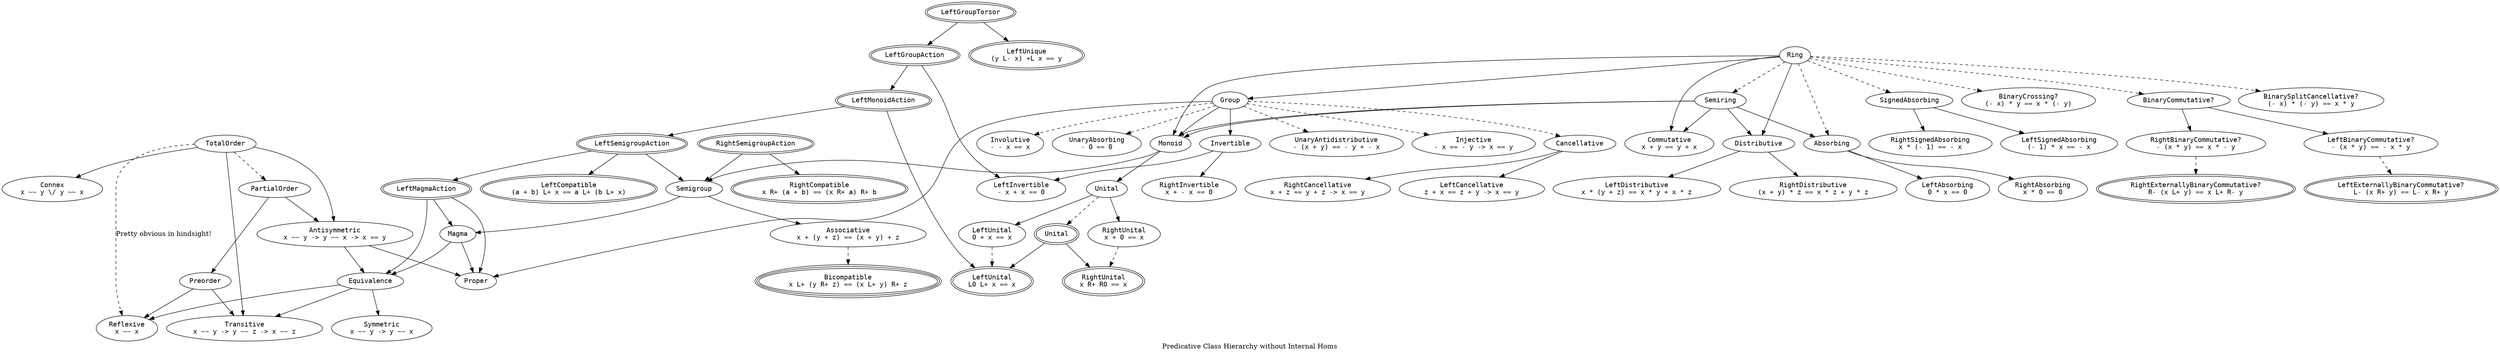 digraph Is {
  label = "Predicative Class Hierarchy without Internal Homs"

  node [fontname = monospace]

  Proper [label = "Proper"]
  Connex [label = "Connex\nx ~~ y \\/ y ~~ x"]
  Refl [label = "Reflexive\nx ~~ x"]
  Antisym [label = "Antisymmetric\nx ~~ y -> y ~~ x -> x == y"]
  Sym [label = "Symmetric\nx ~~ y -> y ~~ x"]
  Trans [label = "Transitive\nx ~~ y -> y ~~ z -> x ~~ z"]

  subgraph ThreeSort {
    label = "ThreeSortedly"

    node [peripheries = 3]

    Bicompat [label = "Bicompatible\nx L+ (y R+ z) == (x L+ y) R+ z"]
  }

  subgraph TwoSort {
    label = "TwoSortedly"

    node [peripheries = 2]

    LCompat [label = "LeftCompatible\n(a + b) L+ x == a L+ (b L+ x)"]
    LExtBinComm [label = "LeftExternallyBinaryCommutative?\nL- (x R+ y) == L- x R+ y"]
    LSgrpAct [label = "LeftSemigroupAction"]
    LMagAct [label = "LeftMagmaAction"]
    LGrpAct [label = "LeftGroupAction"]
    LMonAct [label = "LeftMonoidAction"]
    LGrpTor [label = "LeftGroupTorsor"]
    LUniq [label = "LeftUnique\n(y L- x) +L x == y"]
    TwoLUnl [label = "LeftUnital\nL0 L+ x == x"]
    RCompat [label = "RightCompatible\nx R+ (a + b) == (x R+ a) R+ b"]
    RExtBinComm [label = "RightExternallyBinaryCommutative?\nR- (x L+ y) == x L+ R- y"]
    RSgrpAct [label = "RightSemigroupAction"]
    TwoRUnl [label = "RightUnital\nx R+ R0 == x"]
    TwoUnl [label = "Unital"]
  }

  subgraph OneSort {
    label = "OneSortedly"

    Absorb [label = "Absorbing"]
    Assoc [label = "Associative\nx + (y + z) == (x + y) + z"]
    BinCrs [label = "BinaryCrossing?\n(- x) * y == x * (- y)"]
    BinSptCancel [label = "BinarySplitCancellative?\n(- x) * (- y) == x * y"]
    BinComm [label = "BinaryCommutative?"]
    Cancel [label = "Cancellative"]
    Comm [label = "Commutative\nx + y == y + x"]
    Distr [label = "Distributive"]
    Eq [label = "Equivalence"]
    Grp [label = "Group"]
    Inj [label = "Injective\n- x == - y -> x == y"]
    Inv [label = "Invertible"]
    Invol [label = "Involutive\n- - x == x"]
    LAbsorb [label = "LeftAbsorbing\n0 * x == 0"]
    SgnAbsorb [label = "SignedAbsorbing"]
    LSgnAbsorb [label = "LeftSignedAbsorbing\n(- 1) * x == - x"]
    RSgnAbsorb [label = "RightSignedAbsorbing\nx * (- 1) == - x"]
    LBinComm [label = "LeftBinaryCommutative?\n- (x * y) == - x * y"]
    LCancel [label = "LeftCancellative\nz + x == z + y -> x == y"]
    LDistr [label = "LeftDistributive\nx * (y + z) == x * y + x * z"]
    LInv [label = "LeftInvertible\n- x + x == 0"]
    LUnl [label = "LeftUnital\n0 + x == x"]
    Mag [label = "Magma"]
    Mon [label = "Monoid"]
    RAbsorb [label = "RightAbsorbing\nx * 0 == 0"]
    RBinComm [label = "RightBinaryCommutative?\n- (x * y) == x * - y"]
    RCancel [label = "RightCancellative\nx + z == y + z -> x == y"]
    RDistr [label = "RightDistributive\n(x + y) * z == x * z + y * z"]
    RInv [label = "RightInvertible\nx + - x == 0"]
    RUnl [label = "RightUnital\nx + 0 == x"]
    Ring [label = "Ring"]
    Sgrp [label = "Semigroup"]
    Sring [label = "Semiring"]
    UnAbsorb [label = "UnaryAbsorbing\n- 0 == 0"]
    UnAntidistr [label = "UnaryAntidistributive\n- (x + y) == - y + - x"]
    Unl [label = "Unital"]

    PartOrd [label = "PartialOrder"]
    Preord [label = "Preorder"]
    TotOrd [label = "TotalOrder"]
  }

  edge [style = solid]

  Absorb -> LAbsorb
  Absorb -> RAbsorb
  BinComm -> LBinComm
  BinComm -> RBinComm
  Cancel -> LCancel
  Cancel -> RCancel
  Distr -> LDistr
  Distr -> RDistr
  Eq -> Refl
  Eq -> Sym
  Eq -> Trans
  Grp -> Inv
  Grp -> Mon
  Grp -> Proper
  Inv -> LInv
  Inv -> RInv
  LSgrpAct -> LCompat
  LSgrpAct -> Sgrp
  Mag -> Eq
  Mag -> Proper
  Mon -> Sgrp
  Mon -> Unl
  RSgrpAct -> RCompat
  RSgrpAct -> Sgrp
  Sgrp -> Assoc
  Sgrp -> Mag
  SgnAbsorb -> LSgnAbsorb
  SgnAbsorb -> RSgnAbsorb
  Unl -> LUnl
  Unl -> RUnl
  TwoUnl -> TwoLUnl
  TwoUnl -> TwoRUnl

  LGrpAct -> LInv
  LGrpAct -> LMonAct
  LGrpTor -> LGrpAct
  LGrpTor -> LUniq
  LMagAct -> Eq
  LMagAct -> Mag
  LMagAct -> Proper
  LMonAct -> LSgrpAct
  LMonAct -> TwoLUnl
  LSgrpAct -> LMagAct

  Sring -> Absorb
  Ring -> Comm
  Sring -> Comm
  Ring -> Distr
  Sring -> Distr
  Ring -> Grp
  Ring -> Mon
  Sring -> Mon
  Sring -> Mon

  Antisym -> Eq
  Antisym -> Proper
  TotOrd -> Antisym
  TotOrd -> Connex
  TotOrd -> Trans
  PartOrd -> Antisym
  PartOrd -> Preord
  Preord -> Refl
  Preord -> Trans

  edge [style = dashed]

  TotOrd -> Refl [label = "Pretty obvious in hindsight!"]
  TotOrd -> PartOrd

  Assoc -> Bicompat
  Grp -> UnAbsorb
  Grp -> UnAntidistr
  Grp -> Cancel
  Grp -> Inj
  Grp -> Invol
  LBinComm -> LExtBinComm
  LUnl -> TwoLUnl
  RBinComm -> RExtBinComm
  RUnl -> TwoRUnl
  Unl -> TwoUnl

  Ring -> Absorb
  Ring -> BinComm
  Ring -> Sring
  Ring -> SgnAbsorb
  Ring -> BinCrs
  Ring -> BinSptCancel
}
